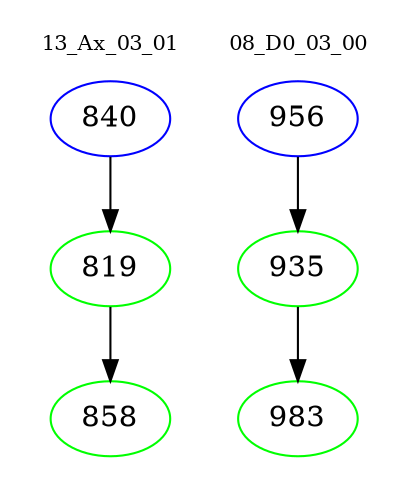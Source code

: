 digraph{
subgraph cluster_0 {
color = white
label = "13_Ax_03_01";
fontsize=10;
T0_840 [label="840", color="blue"]
T0_840 -> T0_819 [color="black"]
T0_819 [label="819", color="green"]
T0_819 -> T0_858 [color="black"]
T0_858 [label="858", color="green"]
}
subgraph cluster_1 {
color = white
label = "08_D0_03_00";
fontsize=10;
T1_956 [label="956", color="blue"]
T1_956 -> T1_935 [color="black"]
T1_935 [label="935", color="green"]
T1_935 -> T1_983 [color="black"]
T1_983 [label="983", color="green"]
}
}
